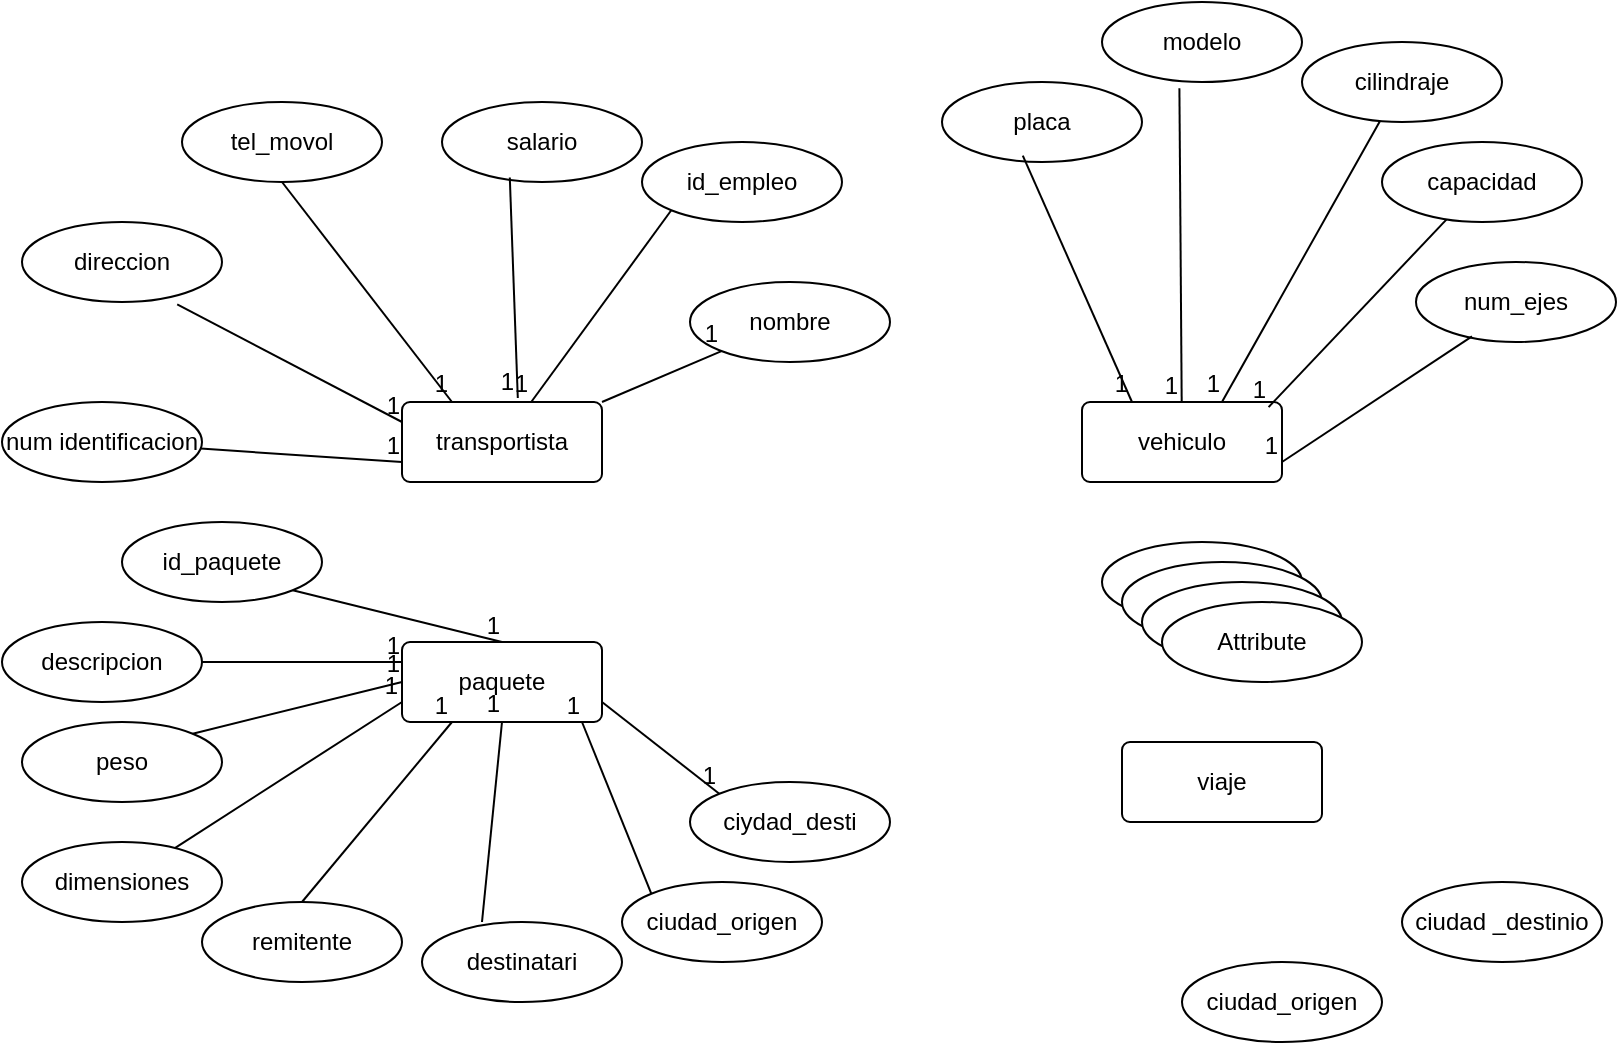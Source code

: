 <mxfile version="26.0.16">
  <diagram name="Página-1" id="SbhEGF_8QXAxmofHZ5TO">
    <mxGraphModel dx="977" dy="580" grid="1" gridSize="10" guides="1" tooltips="1" connect="1" arrows="1" fold="1" page="1" pageScale="1" pageWidth="827" pageHeight="1169" math="0" shadow="0">
      <root>
        <mxCell id="0" />
        <mxCell id="1" parent="0" />
        <mxCell id="i2pNjT0lnwEaQv07GCV7-8" value="transportista" style="rounded=1;arcSize=10;whiteSpace=wrap;html=1;align=center;" vertex="1" parent="1">
          <mxGeometry x="220" y="320" width="100" height="40" as="geometry" />
        </mxCell>
        <mxCell id="i2pNjT0lnwEaQv07GCV7-11" value="paquete" style="rounded=1;arcSize=10;whiteSpace=wrap;html=1;align=center;" vertex="1" parent="1">
          <mxGeometry x="220" y="440" width="100" height="40" as="geometry" />
        </mxCell>
        <mxCell id="i2pNjT0lnwEaQv07GCV7-12" value="viaje" style="rounded=1;arcSize=10;whiteSpace=wrap;html=1;align=center;" vertex="1" parent="1">
          <mxGeometry x="580" y="490" width="100" height="40" as="geometry" />
        </mxCell>
        <mxCell id="i2pNjT0lnwEaQv07GCV7-13" value="vehiculo" style="rounded=1;arcSize=10;whiteSpace=wrap;html=1;align=center;" vertex="1" parent="1">
          <mxGeometry x="560" y="320" width="100" height="40" as="geometry" />
        </mxCell>
        <mxCell id="i2pNjT0lnwEaQv07GCV7-16" value="num identificacion" style="ellipse;whiteSpace=wrap;html=1;align=center;" vertex="1" parent="1">
          <mxGeometry x="20" y="320" width="100" height="40" as="geometry" />
        </mxCell>
        <mxCell id="i2pNjT0lnwEaQv07GCV7-17" value="direccion" style="ellipse;whiteSpace=wrap;html=1;align=center;" vertex="1" parent="1">
          <mxGeometry x="30" y="230" width="100" height="40" as="geometry" />
        </mxCell>
        <mxCell id="i2pNjT0lnwEaQv07GCV7-18" value="tel_movol" style="ellipse;whiteSpace=wrap;html=1;align=center;" vertex="1" parent="1">
          <mxGeometry x="110" y="170" width="100" height="40" as="geometry" />
        </mxCell>
        <mxCell id="i2pNjT0lnwEaQv07GCV7-19" value="salario" style="ellipse;whiteSpace=wrap;html=1;align=center;" vertex="1" parent="1">
          <mxGeometry x="240" y="170" width="100" height="40" as="geometry" />
        </mxCell>
        <mxCell id="i2pNjT0lnwEaQv07GCV7-20" value="id_empleo" style="ellipse;whiteSpace=wrap;html=1;align=center;" vertex="1" parent="1">
          <mxGeometry x="340" y="190" width="100" height="40" as="geometry" />
        </mxCell>
        <mxCell id="i2pNjT0lnwEaQv07GCV7-21" value="nombre" style="ellipse;whiteSpace=wrap;html=1;align=center;" vertex="1" parent="1">
          <mxGeometry x="364" y="260" width="100" height="40" as="geometry" />
        </mxCell>
        <mxCell id="i2pNjT0lnwEaQv07GCV7-22" value="" style="endArrow=none;html=1;rounded=0;" edge="1" parent="1" source="i2pNjT0lnwEaQv07GCV7-16">
          <mxGeometry relative="1" as="geometry">
            <mxPoint x="250" y="360" as="sourcePoint" />
            <mxPoint x="220" y="350" as="targetPoint" />
          </mxGeometry>
        </mxCell>
        <mxCell id="i2pNjT0lnwEaQv07GCV7-23" value="1" style="resizable=0;html=1;whiteSpace=wrap;align=right;verticalAlign=bottom;" connectable="0" vertex="1" parent="i2pNjT0lnwEaQv07GCV7-22">
          <mxGeometry x="1" relative="1" as="geometry" />
        </mxCell>
        <mxCell id="i2pNjT0lnwEaQv07GCV7-24" value="" style="endArrow=none;html=1;rounded=0;entryX=0;entryY=0.25;entryDx=0;entryDy=0;exitX=0.776;exitY=1.029;exitDx=0;exitDy=0;exitPerimeter=0;" edge="1" parent="1" source="i2pNjT0lnwEaQv07GCV7-17" target="i2pNjT0lnwEaQv07GCV7-8">
          <mxGeometry relative="1" as="geometry">
            <mxPoint x="129" y="353" as="sourcePoint" />
            <mxPoint x="230" y="360" as="targetPoint" />
          </mxGeometry>
        </mxCell>
        <mxCell id="i2pNjT0lnwEaQv07GCV7-25" value="1" style="resizable=0;html=1;whiteSpace=wrap;align=right;verticalAlign=bottom;" connectable="0" vertex="1" parent="i2pNjT0lnwEaQv07GCV7-24">
          <mxGeometry x="1" relative="1" as="geometry" />
        </mxCell>
        <mxCell id="i2pNjT0lnwEaQv07GCV7-26" value="" style="endArrow=none;html=1;rounded=0;entryX=0.25;entryY=0;entryDx=0;entryDy=0;exitX=0.5;exitY=1;exitDx=0;exitDy=0;" edge="1" parent="1" source="i2pNjT0lnwEaQv07GCV7-18" target="i2pNjT0lnwEaQv07GCV7-8">
          <mxGeometry relative="1" as="geometry">
            <mxPoint x="139" y="363" as="sourcePoint" />
            <mxPoint x="240" y="370" as="targetPoint" />
          </mxGeometry>
        </mxCell>
        <mxCell id="i2pNjT0lnwEaQv07GCV7-27" value="1" style="resizable=0;html=1;whiteSpace=wrap;align=right;verticalAlign=bottom;" connectable="0" vertex="1" parent="i2pNjT0lnwEaQv07GCV7-26">
          <mxGeometry x="1" relative="1" as="geometry" />
        </mxCell>
        <mxCell id="i2pNjT0lnwEaQv07GCV7-28" value="" style="endArrow=none;html=1;rounded=0;entryX=0.579;entryY=-0.05;entryDx=0;entryDy=0;entryPerimeter=0;exitX=0.339;exitY=0.943;exitDx=0;exitDy=0;exitPerimeter=0;" edge="1" parent="1" source="i2pNjT0lnwEaQv07GCV7-19" target="i2pNjT0lnwEaQv07GCV7-8">
          <mxGeometry relative="1" as="geometry">
            <mxPoint x="149" y="373" as="sourcePoint" />
            <mxPoint x="250" y="380" as="targetPoint" />
          </mxGeometry>
        </mxCell>
        <mxCell id="i2pNjT0lnwEaQv07GCV7-29" value="1" style="resizable=0;html=1;whiteSpace=wrap;align=right;verticalAlign=bottom;" connectable="0" vertex="1" parent="i2pNjT0lnwEaQv07GCV7-28">
          <mxGeometry x="1" relative="1" as="geometry" />
        </mxCell>
        <mxCell id="i2pNjT0lnwEaQv07GCV7-30" value="" style="endArrow=none;html=1;rounded=0;exitX=0;exitY=1;exitDx=0;exitDy=0;" edge="1" parent="1" source="i2pNjT0lnwEaQv07GCV7-20" target="i2pNjT0lnwEaQv07GCV7-8">
          <mxGeometry relative="1" as="geometry">
            <mxPoint x="159" y="383" as="sourcePoint" />
            <mxPoint x="260" y="390" as="targetPoint" />
          </mxGeometry>
        </mxCell>
        <mxCell id="i2pNjT0lnwEaQv07GCV7-31" value="1" style="resizable=0;html=1;whiteSpace=wrap;align=right;verticalAlign=bottom;" connectable="0" vertex="1" parent="i2pNjT0lnwEaQv07GCV7-30">
          <mxGeometry x="1" relative="1" as="geometry" />
        </mxCell>
        <mxCell id="i2pNjT0lnwEaQv07GCV7-32" value="" style="endArrow=none;html=1;rounded=0;exitX=1;exitY=0;exitDx=0;exitDy=0;" edge="1" parent="1" source="i2pNjT0lnwEaQv07GCV7-8" target="i2pNjT0lnwEaQv07GCV7-21">
          <mxGeometry relative="1" as="geometry">
            <mxPoint x="169" y="393" as="sourcePoint" />
            <mxPoint x="270" y="400" as="targetPoint" />
          </mxGeometry>
        </mxCell>
        <mxCell id="i2pNjT0lnwEaQv07GCV7-33" value="1" style="resizable=0;html=1;whiteSpace=wrap;align=right;verticalAlign=bottom;" connectable="0" vertex="1" parent="i2pNjT0lnwEaQv07GCV7-32">
          <mxGeometry x="1" relative="1" as="geometry" />
        </mxCell>
        <mxCell id="i2pNjT0lnwEaQv07GCV7-34" value="placa" style="ellipse;whiteSpace=wrap;html=1;align=center;" vertex="1" parent="1">
          <mxGeometry x="490" y="160" width="100" height="40" as="geometry" />
        </mxCell>
        <mxCell id="i2pNjT0lnwEaQv07GCV7-35" value="modelo" style="ellipse;whiteSpace=wrap;html=1;align=center;" vertex="1" parent="1">
          <mxGeometry x="570" y="120" width="100" height="40" as="geometry" />
        </mxCell>
        <mxCell id="i2pNjT0lnwEaQv07GCV7-36" value="cilindraje" style="ellipse;whiteSpace=wrap;html=1;align=center;" vertex="1" parent="1">
          <mxGeometry x="670" y="140" width="100" height="40" as="geometry" />
        </mxCell>
        <mxCell id="i2pNjT0lnwEaQv07GCV7-37" value="capacidad" style="ellipse;whiteSpace=wrap;html=1;align=center;" vertex="1" parent="1">
          <mxGeometry x="710" y="190" width="100" height="40" as="geometry" />
        </mxCell>
        <mxCell id="i2pNjT0lnwEaQv07GCV7-38" value="num_ejes" style="ellipse;whiteSpace=wrap;html=1;align=center;" vertex="1" parent="1">
          <mxGeometry x="727" y="250" width="100" height="40" as="geometry" />
        </mxCell>
        <mxCell id="i2pNjT0lnwEaQv07GCV7-39" value="" style="endArrow=none;html=1;rounded=0;exitX=0.404;exitY=0.921;exitDx=0;exitDy=0;exitPerimeter=0;entryX=0.25;entryY=0;entryDx=0;entryDy=0;" edge="1" parent="1" source="i2pNjT0lnwEaQv07GCV7-34" target="i2pNjT0lnwEaQv07GCV7-13">
          <mxGeometry relative="1" as="geometry">
            <mxPoint x="530" y="240" as="sourcePoint" />
            <mxPoint x="690" y="240" as="targetPoint" />
          </mxGeometry>
        </mxCell>
        <mxCell id="i2pNjT0lnwEaQv07GCV7-40" value="1" style="resizable=0;html=1;whiteSpace=wrap;align=right;verticalAlign=bottom;" connectable="0" vertex="1" parent="i2pNjT0lnwEaQv07GCV7-39">
          <mxGeometry x="1" relative="1" as="geometry" />
        </mxCell>
        <mxCell id="i2pNjT0lnwEaQv07GCV7-41" value="" style="endArrow=none;html=1;rounded=0;" edge="1" parent="1" source="i2pNjT0lnwEaQv07GCV7-36">
          <mxGeometry relative="1" as="geometry">
            <mxPoint x="540" y="207" as="sourcePoint" />
            <mxPoint x="630" y="320" as="targetPoint" />
          </mxGeometry>
        </mxCell>
        <mxCell id="i2pNjT0lnwEaQv07GCV7-42" value="1" style="resizable=0;html=1;whiteSpace=wrap;align=right;verticalAlign=bottom;" connectable="0" vertex="1" parent="i2pNjT0lnwEaQv07GCV7-41">
          <mxGeometry x="1" relative="1" as="geometry" />
        </mxCell>
        <mxCell id="i2pNjT0lnwEaQv07GCV7-43" value="" style="endArrow=none;html=1;rounded=0;entryX=0.933;entryY=0.064;entryDx=0;entryDy=0;entryPerimeter=0;" edge="1" parent="1" source="i2pNjT0lnwEaQv07GCV7-37" target="i2pNjT0lnwEaQv07GCV7-13">
          <mxGeometry relative="1" as="geometry">
            <mxPoint x="550" y="217" as="sourcePoint" />
            <mxPoint x="605" y="340" as="targetPoint" />
          </mxGeometry>
        </mxCell>
        <mxCell id="i2pNjT0lnwEaQv07GCV7-44" value="1" style="resizable=0;html=1;whiteSpace=wrap;align=right;verticalAlign=bottom;" connectable="0" vertex="1" parent="i2pNjT0lnwEaQv07GCV7-43">
          <mxGeometry x="1" relative="1" as="geometry" />
        </mxCell>
        <mxCell id="i2pNjT0lnwEaQv07GCV7-45" value="" style="endArrow=none;html=1;rounded=0;exitX=0.28;exitY=0.929;exitDx=0;exitDy=0;exitPerimeter=0;entryX=1;entryY=0.75;entryDx=0;entryDy=0;" edge="1" parent="1" source="i2pNjT0lnwEaQv07GCV7-38" target="i2pNjT0lnwEaQv07GCV7-13">
          <mxGeometry relative="1" as="geometry">
            <mxPoint x="560" y="227" as="sourcePoint" />
            <mxPoint x="615" y="350" as="targetPoint" />
          </mxGeometry>
        </mxCell>
        <mxCell id="i2pNjT0lnwEaQv07GCV7-46" value="1" style="resizable=0;html=1;whiteSpace=wrap;align=right;verticalAlign=bottom;" connectable="0" vertex="1" parent="i2pNjT0lnwEaQv07GCV7-45">
          <mxGeometry x="1" relative="1" as="geometry" />
        </mxCell>
        <mxCell id="i2pNjT0lnwEaQv07GCV7-49" value="" style="endArrow=none;html=1;rounded=0;exitX=0.387;exitY=1.079;exitDx=0;exitDy=0;exitPerimeter=0;" edge="1" parent="1" source="i2pNjT0lnwEaQv07GCV7-35" target="i2pNjT0lnwEaQv07GCV7-13">
          <mxGeometry relative="1" as="geometry">
            <mxPoint x="570" y="237" as="sourcePoint" />
            <mxPoint x="625" y="360" as="targetPoint" />
          </mxGeometry>
        </mxCell>
        <mxCell id="i2pNjT0lnwEaQv07GCV7-50" value="1" style="resizable=0;html=1;whiteSpace=wrap;align=right;verticalAlign=bottom;" connectable="0" vertex="1" parent="i2pNjT0lnwEaQv07GCV7-49">
          <mxGeometry x="1" relative="1" as="geometry" />
        </mxCell>
        <mxCell id="i2pNjT0lnwEaQv07GCV7-51" value="id_paquete" style="ellipse;whiteSpace=wrap;html=1;align=center;" vertex="1" parent="1">
          <mxGeometry x="80" y="380" width="100" height="40" as="geometry" />
        </mxCell>
        <mxCell id="i2pNjT0lnwEaQv07GCV7-52" value="descripcion" style="ellipse;whiteSpace=wrap;html=1;align=center;" vertex="1" parent="1">
          <mxGeometry x="20" y="430" width="100" height="40" as="geometry" />
        </mxCell>
        <mxCell id="i2pNjT0lnwEaQv07GCV7-53" value="peso" style="ellipse;whiteSpace=wrap;html=1;align=center;" vertex="1" parent="1">
          <mxGeometry x="30" y="480" width="100" height="40" as="geometry" />
        </mxCell>
        <mxCell id="i2pNjT0lnwEaQv07GCV7-54" value="dimensiones" style="ellipse;whiteSpace=wrap;html=1;align=center;" vertex="1" parent="1">
          <mxGeometry x="30" y="540" width="100" height="40" as="geometry" />
        </mxCell>
        <mxCell id="i2pNjT0lnwEaQv07GCV7-55" value="remitente" style="ellipse;whiteSpace=wrap;html=1;align=center;" vertex="1" parent="1">
          <mxGeometry x="120" y="570" width="100" height="40" as="geometry" />
        </mxCell>
        <mxCell id="i2pNjT0lnwEaQv07GCV7-56" value="destinatari&lt;span style=&quot;color: rgba(0, 0, 0, 0); font-family: monospace; font-size: 0px; text-align: start; text-wrap-mode: nowrap;&quot;&gt;%3CmxGraphModel%3E%3Croot%3E%3CmxCell%20id%3D%220%22%2F%3E%3CmxCell%20id%3D%221%22%20parent%3D%220%22%2F%3E%3CmxCell%20id%3D%222%22%20value%3D%22Attribute%22%20style%3D%22ellipse%3BwhiteSpace%3Dwrap%3Bhtml%3D1%3Balign%3Dcenter%3B%22%20vertex%3D%221%22%20parent%3D%221%22%3E%3CmxGeometry%20x%3D%2230%22%20y%3D%22400%22%20width%3D%22100%22%20height%3D%2240%22%20as%3D%22geometry%22%2F%3E%3C%2FmxCell%3E%3C%2Froot%3E%3C%2FmxGraphModel%3E&lt;/span&gt;" style="ellipse;whiteSpace=wrap;html=1;align=center;" vertex="1" parent="1">
          <mxGeometry x="230" y="580" width="100" height="40" as="geometry" />
        </mxCell>
        <mxCell id="i2pNjT0lnwEaQv07GCV7-57" value="Attribute" style="ellipse;whiteSpace=wrap;html=1;align=center;" vertex="1" parent="1">
          <mxGeometry x="570" y="390" width="100" height="40" as="geometry" />
        </mxCell>
        <mxCell id="i2pNjT0lnwEaQv07GCV7-58" value="ciudad_origen&lt;span style=&quot;color: rgba(0, 0, 0, 0); font-family: monospace; font-size: 0px; text-align: start; text-wrap-mode: nowrap;&quot;&gt;%3CmxGraphModel%3E%3Croot%3E%3CmxCell%20id%3D%220%22%2F%3E%3CmxCell%20id%3D%221%22%20parent%3D%220%22%2F%3E%3CmxCell%20id%3D%222%22%20value%3D%22Attribute%22%20style%3D%22ellipse%3BwhiteSpace%3Dwrap%3Bhtml%3D1%3Balign%3Dcenter%3B%22%20vertex%3D%221%22%20parent%3D%221%22%3E%3CmxGeometry%20x%3D%2230%22%20y%3D%22400%22%20width%3D%22100%22%20height%3D%2240%22%20as%3D%22geometry%22%2F%3E%3C%2FmxCell%3E%3C%2Froot%3E%3C%2FmxGraphModel%3E&lt;/span&gt;" style="ellipse;whiteSpace=wrap;html=1;align=center;" vertex="1" parent="1">
          <mxGeometry x="330" y="560" width="100" height="40" as="geometry" />
        </mxCell>
        <mxCell id="i2pNjT0lnwEaQv07GCV7-59" value="ciydad_desti" style="ellipse;whiteSpace=wrap;html=1;align=center;" vertex="1" parent="1">
          <mxGeometry x="364" y="510" width="100" height="40" as="geometry" />
        </mxCell>
        <mxCell id="i2pNjT0lnwEaQv07GCV7-60" value="" style="endArrow=none;html=1;rounded=0;" edge="1" parent="1">
          <mxGeometry relative="1" as="geometry">
            <mxPoint x="120" y="450" as="sourcePoint" />
            <mxPoint x="220" y="450" as="targetPoint" />
          </mxGeometry>
        </mxCell>
        <mxCell id="i2pNjT0lnwEaQv07GCV7-61" value="1" style="resizable=0;html=1;whiteSpace=wrap;align=right;verticalAlign=bottom;" connectable="0" vertex="1" parent="i2pNjT0lnwEaQv07GCV7-60">
          <mxGeometry x="1" relative="1" as="geometry" />
        </mxCell>
        <mxCell id="i2pNjT0lnwEaQv07GCV7-62" value="" style="endArrow=none;html=1;rounded=0;exitX=1;exitY=0;exitDx=0;exitDy=0;entryX=0;entryY=0.5;entryDx=0;entryDy=0;" edge="1" parent="1" source="i2pNjT0lnwEaQv07GCV7-53" target="i2pNjT0lnwEaQv07GCV7-11">
          <mxGeometry relative="1" as="geometry">
            <mxPoint x="130" y="460" as="sourcePoint" />
            <mxPoint x="290" y="460" as="targetPoint" />
          </mxGeometry>
        </mxCell>
        <mxCell id="i2pNjT0lnwEaQv07GCV7-63" value="1" style="resizable=0;html=1;whiteSpace=wrap;align=right;verticalAlign=bottom;" connectable="0" vertex="1" parent="i2pNjT0lnwEaQv07GCV7-62">
          <mxGeometry x="1" relative="1" as="geometry" />
        </mxCell>
        <mxCell id="i2pNjT0lnwEaQv07GCV7-64" value="" style="endArrow=none;html=1;rounded=0;entryX=0;entryY=0.75;entryDx=0;entryDy=0;" edge="1" parent="1" source="i2pNjT0lnwEaQv07GCV7-54" target="i2pNjT0lnwEaQv07GCV7-11">
          <mxGeometry relative="1" as="geometry">
            <mxPoint x="140" y="470" as="sourcePoint" />
            <mxPoint x="300" y="470" as="targetPoint" />
          </mxGeometry>
        </mxCell>
        <mxCell id="i2pNjT0lnwEaQv07GCV7-65" value="1" style="resizable=0;html=1;whiteSpace=wrap;align=right;verticalAlign=bottom;" connectable="0" vertex="1" parent="i2pNjT0lnwEaQv07GCV7-64">
          <mxGeometry x="1" relative="1" as="geometry" />
        </mxCell>
        <mxCell id="i2pNjT0lnwEaQv07GCV7-66" value="" style="endArrow=none;html=1;rounded=0;exitX=0.5;exitY=0;exitDx=0;exitDy=0;entryX=0.25;entryY=1;entryDx=0;entryDy=0;" edge="1" parent="1" source="i2pNjT0lnwEaQv07GCV7-55" target="i2pNjT0lnwEaQv07GCV7-11">
          <mxGeometry relative="1" as="geometry">
            <mxPoint x="150" y="480" as="sourcePoint" />
            <mxPoint x="310" y="480" as="targetPoint" />
          </mxGeometry>
        </mxCell>
        <mxCell id="i2pNjT0lnwEaQv07GCV7-67" value="1" style="resizable=0;html=1;whiteSpace=wrap;align=right;verticalAlign=bottom;" connectable="0" vertex="1" parent="i2pNjT0lnwEaQv07GCV7-66">
          <mxGeometry x="1" relative="1" as="geometry" />
        </mxCell>
        <mxCell id="i2pNjT0lnwEaQv07GCV7-68" value="" style="endArrow=none;html=1;rounded=0;exitX=0.3;exitY=0;exitDx=0;exitDy=0;exitPerimeter=0;entryX=0.5;entryY=1;entryDx=0;entryDy=0;" edge="1" parent="1" source="i2pNjT0lnwEaQv07GCV7-56" target="i2pNjT0lnwEaQv07GCV7-11">
          <mxGeometry relative="1" as="geometry">
            <mxPoint x="160" y="490" as="sourcePoint" />
            <mxPoint x="320" y="490" as="targetPoint" />
          </mxGeometry>
        </mxCell>
        <mxCell id="i2pNjT0lnwEaQv07GCV7-69" value="1" style="resizable=0;html=1;whiteSpace=wrap;align=right;verticalAlign=bottom;" connectable="0" vertex="1" parent="i2pNjT0lnwEaQv07GCV7-68">
          <mxGeometry x="1" relative="1" as="geometry" />
        </mxCell>
        <mxCell id="i2pNjT0lnwEaQv07GCV7-70" value="" style="endArrow=none;html=1;rounded=0;exitX=0;exitY=0;exitDx=0;exitDy=0;" edge="1" parent="1" source="i2pNjT0lnwEaQv07GCV7-58">
          <mxGeometry relative="1" as="geometry">
            <mxPoint x="170" y="500" as="sourcePoint" />
            <mxPoint x="310" y="480" as="targetPoint" />
          </mxGeometry>
        </mxCell>
        <mxCell id="i2pNjT0lnwEaQv07GCV7-71" value="1" style="resizable=0;html=1;whiteSpace=wrap;align=right;verticalAlign=bottom;" connectable="0" vertex="1" parent="i2pNjT0lnwEaQv07GCV7-70">
          <mxGeometry x="1" relative="1" as="geometry" />
        </mxCell>
        <mxCell id="i2pNjT0lnwEaQv07GCV7-72" value="" style="endArrow=none;html=1;rounded=0;entryX=0;entryY=0;entryDx=0;entryDy=0;exitX=1;exitY=0.75;exitDx=0;exitDy=0;" edge="1" parent="1" source="i2pNjT0lnwEaQv07GCV7-11" target="i2pNjT0lnwEaQv07GCV7-59">
          <mxGeometry relative="1" as="geometry">
            <mxPoint x="180" y="510" as="sourcePoint" />
            <mxPoint x="340" y="510" as="targetPoint" />
          </mxGeometry>
        </mxCell>
        <mxCell id="i2pNjT0lnwEaQv07GCV7-73" value="1" style="resizable=0;html=1;whiteSpace=wrap;align=right;verticalAlign=bottom;" connectable="0" vertex="1" parent="i2pNjT0lnwEaQv07GCV7-72">
          <mxGeometry x="1" relative="1" as="geometry" />
        </mxCell>
        <mxCell id="i2pNjT0lnwEaQv07GCV7-74" value="" style="endArrow=none;html=1;rounded=0;exitX=1;exitY=1;exitDx=0;exitDy=0;" edge="1" parent="1" source="i2pNjT0lnwEaQv07GCV7-51">
          <mxGeometry relative="1" as="geometry">
            <mxPoint x="190" y="520" as="sourcePoint" />
            <mxPoint x="270" y="440" as="targetPoint" />
          </mxGeometry>
        </mxCell>
        <mxCell id="i2pNjT0lnwEaQv07GCV7-75" value="1" style="resizable=0;html=1;whiteSpace=wrap;align=right;verticalAlign=bottom;" connectable="0" vertex="1" parent="i2pNjT0lnwEaQv07GCV7-74">
          <mxGeometry x="1" relative="1" as="geometry" />
        </mxCell>
        <mxCell id="i2pNjT0lnwEaQv07GCV7-77" value="Attribute" style="ellipse;whiteSpace=wrap;html=1;align=center;" vertex="1" parent="1">
          <mxGeometry x="580" y="400" width="100" height="40" as="geometry" />
        </mxCell>
        <mxCell id="i2pNjT0lnwEaQv07GCV7-78" value="Attribute" style="ellipse;whiteSpace=wrap;html=1;align=center;" vertex="1" parent="1">
          <mxGeometry x="590" y="410" width="100" height="40" as="geometry" />
        </mxCell>
        <mxCell id="i2pNjT0lnwEaQv07GCV7-79" value="Attribute" style="ellipse;whiteSpace=wrap;html=1;align=center;" vertex="1" parent="1">
          <mxGeometry x="600" y="420" width="100" height="40" as="geometry" />
        </mxCell>
        <mxCell id="i2pNjT0lnwEaQv07GCV7-80" value="ciudad _destinio" style="ellipse;whiteSpace=wrap;html=1;align=center;" vertex="1" parent="1">
          <mxGeometry x="720" y="560" width="100" height="40" as="geometry" />
        </mxCell>
        <mxCell id="i2pNjT0lnwEaQv07GCV7-81" value="ciudad_origen" style="ellipse;whiteSpace=wrap;html=1;align=center;" vertex="1" parent="1">
          <mxGeometry x="610" y="600" width="100" height="40" as="geometry" />
        </mxCell>
      </root>
    </mxGraphModel>
  </diagram>
</mxfile>
